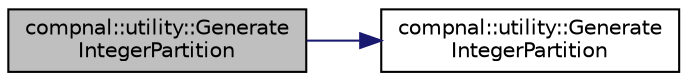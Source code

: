 digraph "compnal::utility::GenerateIntegerPartition"
{
 // INTERACTIVE_SVG=YES
 // LATEX_PDF_SIZE
  edge [fontname="Helvetica",fontsize="10",labelfontname="Helvetica",labelfontsize="10"];
  node [fontname="Helvetica",fontsize="10",shape=record];
  rankdir="LR";
  Node1 [label="compnal::utility::Generate\lIntegerPartition",height=0.2,width=0.4,color="black", fillcolor="grey75", style="filled", fontcolor="black",tooltip="Generate partitions of a positive integer."];
  Node1 -> Node2 [color="midnightblue",fontsize="10",style="solid",fontname="Helvetica"];
  Node2 [label="compnal::utility::Generate\lIntegerPartition",height=0.2,width=0.4,color="black", fillcolor="white", style="filled",URL="$d8/db7/namespacecompnal_1_1utility.html#a19f7e6247e080cfaf331019133ae80cd",tooltip="Generate partitions of a positive integer."];
}
